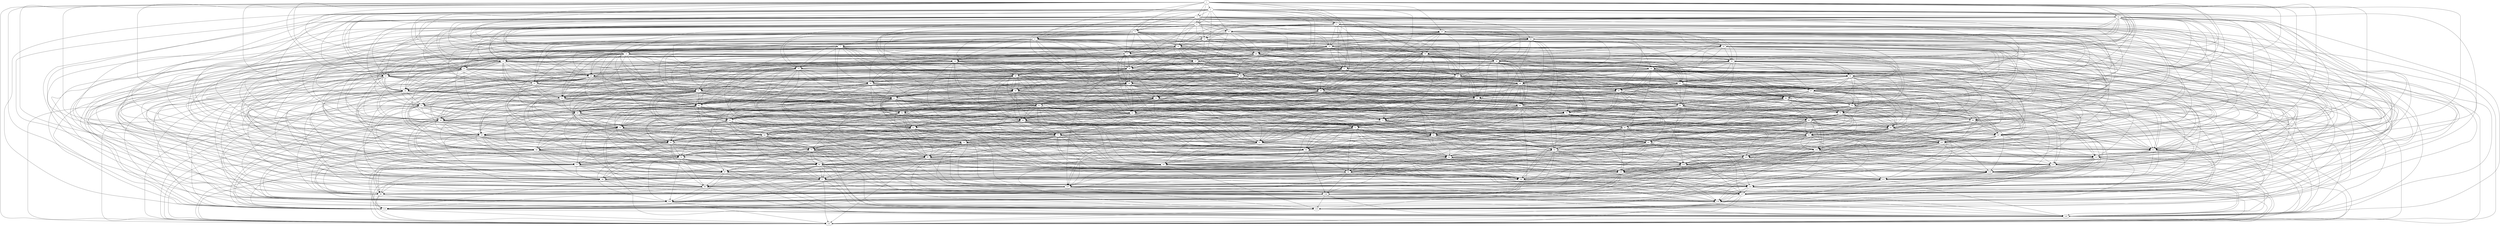 digraph G {
1 [label="1"];
2 [label="2"];
3 [label="3"];
4 [label="4"];
5 [label="5"];
6 [label="6"];
7 [label="7"];
8 [label="8"];
9 [label="9"];
10 [label="10"];
11 [label="11"];
12 [label="12"];
13 [label="13"];
14 [label="14"];
15 [label="15"];
16 [label="16"];
17 [label="17"];
18 [label="18"];
19 [label="19"];
20 [label="20"];
21 [label="21"];
22 [label="22"];
23 [label="23"];
24 [label="24"];
25 [label="25"];
26 [label="26"];
27 [label="27"];
28 [label="28"];
29 [label="29"];
30 [label="30"];
31 [label="31"];
32 [label="32"];
33 [label="33"];
34 [label="34"];
35 [label="35"];
36 [label="36"];
37 [label="37"];
38 [label="38"];
39 [label="39"];
40 [label="40"];
41 [label="41"];
42 [label="42"];
43 [label="43"];
44 [label="44"];
45 [label="45"];
46 [label="46"];
47 [label="47"];
48 [label="48"];
49 [label="49"];
50 [label="50"];
51 [label="51"];
52 [label="52"];
53 [label="53"];
54 [label="54"];
55 [label="55"];
56 [label="56"];
57 [label="57"];
58 [label="58"];
59 [label="59"];
60 [label="60"];
61 [label="61"];
62 [label="62"];
63 [label="63"];
64 [label="64"];
65 [label="65"];
66 [label="66"];
67 [label="67"];
68 [label="68"];
69 [label="69"];
70 [label="70"];
71 [label="71"];
72 [label="72"];
73 [label="73"];
74 [label="74"];
75 [label="75"];
76 [label="76"];
77 [label="77"];
78 [label="78"];
79 [label="79"];
80 [label="80"];
81 [label="81"];
82 [label="82"];
83 [label="83"];
84 [label="84"];
85 [label="85"];
86 [label="86"];
87 [label="87"];
88 [label="88"];
89 [label="89"];
90 [label="90"];
91 [label="91"];
92 [label="92"];
93 [label="93"];
94 [label="94"];
95 [label="95"];
96 [label="96"];
97 [label="97"];
98 [label="98"];
99 [label="99"];
100 [label="100"];
101 [label="101"];
102 [label="102"];
103 [label="103"];
104 [label="104"];
105 [label="105"];
106 [label="106"];
107 [label="107"];
108 [label="108"];
109 [label="109"];
110 [label="110"];
111 [label="111"];
112 [label="112"];
113 [label="113"];
114 [label="114"];
115 [label="115"];
116 [label="116"];
117 [label="117"];
118 [label="118"];
119 [label="119"];
120 [label="120"];
121 [label="121"];
1 -> 13;
1 -> 25;
1 -> 37;
1 -> 49;
1 -> 61;
1 -> 73;
1 -> 85;
1 -> 97;
1 -> 109;
1 -> 121;
1 -> 2;
1 -> 3;
1 -> 4;
1 -> 5;
1 -> 6;
1 -> 7;
1 -> 8;
1 -> 9;
1 -> 10;
1 -> 11;
1 -> 12;
1 -> 23;
1 -> 34;
1 -> 45;
1 -> 56;
1 -> 67;
1 -> 78;
1 -> 89;
1 -> 100;
1 -> 111;
2 -> 14;
2 -> 26;
2 -> 38;
2 -> 50;
2 -> 62;
2 -> 74;
2 -> 86;
2 -> 98;
2 -> 110;
2 -> 12;
2 -> 3;
2 -> 4;
2 -> 5;
2 -> 6;
2 -> 7;
2 -> 8;
2 -> 9;
2 -> 10;
2 -> 11;
2 -> 13;
2 -> 24;
2 -> 35;
2 -> 46;
2 -> 57;
2 -> 68;
2 -> 79;
2 -> 90;
2 -> 101;
2 -> 112;
3 -> 15;
3 -> 27;
3 -> 39;
3 -> 51;
3 -> 63;
3 -> 75;
3 -> 87;
3 -> 99;
3 -> 13;
3 -> 23;
3 -> 4;
3 -> 5;
3 -> 6;
3 -> 7;
3 -> 8;
3 -> 9;
3 -> 10;
3 -> 11;
3 -> 14;
3 -> 25;
3 -> 36;
3 -> 47;
3 -> 58;
3 -> 69;
3 -> 80;
3 -> 91;
3 -> 102;
3 -> 113;
4 -> 16;
4 -> 28;
4 -> 40;
4 -> 52;
4 -> 64;
4 -> 76;
4 -> 88;
4 -> 14;
4 -> 24;
4 -> 34;
4 -> 5;
4 -> 6;
4 -> 7;
4 -> 8;
4 -> 9;
4 -> 10;
4 -> 11;
4 -> 15;
4 -> 26;
4 -> 37;
4 -> 48;
4 -> 59;
4 -> 70;
4 -> 81;
4 -> 92;
4 -> 103;
4 -> 114;
5 -> 17;
5 -> 29;
5 -> 41;
5 -> 53;
5 -> 65;
5 -> 77;
5 -> 15;
5 -> 25;
5 -> 35;
5 -> 45;
5 -> 6;
5 -> 7;
5 -> 8;
5 -> 9;
5 -> 10;
5 -> 11;
5 -> 16;
5 -> 27;
5 -> 38;
5 -> 49;
5 -> 60;
5 -> 71;
5 -> 82;
5 -> 93;
5 -> 104;
5 -> 115;
6 -> 18;
6 -> 30;
6 -> 42;
6 -> 54;
6 -> 66;
6 -> 16;
6 -> 26;
6 -> 36;
6 -> 46;
6 -> 56;
6 -> 7;
6 -> 8;
6 -> 9;
6 -> 10;
6 -> 11;
6 -> 17;
6 -> 28;
6 -> 39;
6 -> 50;
6 -> 61;
6 -> 72;
6 -> 83;
6 -> 94;
6 -> 105;
6 -> 116;
7 -> 19;
7 -> 31;
7 -> 43;
7 -> 55;
7 -> 17;
7 -> 27;
7 -> 37;
7 -> 47;
7 -> 57;
7 -> 67;
7 -> 8;
7 -> 9;
7 -> 10;
7 -> 11;
7 -> 18;
7 -> 29;
7 -> 40;
7 -> 51;
7 -> 62;
7 -> 73;
7 -> 84;
7 -> 95;
7 -> 106;
7 -> 117;
8 -> 20;
8 -> 32;
8 -> 44;
8 -> 18;
8 -> 28;
8 -> 38;
8 -> 48;
8 -> 58;
8 -> 68;
8 -> 78;
8 -> 9;
8 -> 10;
8 -> 11;
8 -> 19;
8 -> 30;
8 -> 41;
8 -> 52;
8 -> 63;
8 -> 74;
8 -> 85;
8 -> 96;
8 -> 107;
8 -> 118;
9 -> 21;
9 -> 33;
9 -> 19;
9 -> 29;
9 -> 39;
9 -> 49;
9 -> 59;
9 -> 69;
9 -> 79;
9 -> 89;
9 -> 10;
9 -> 11;
9 -> 20;
9 -> 31;
9 -> 42;
9 -> 53;
9 -> 64;
9 -> 75;
9 -> 86;
9 -> 97;
9 -> 108;
9 -> 119;
10 -> 22;
10 -> 20;
10 -> 30;
10 -> 40;
10 -> 50;
10 -> 60;
10 -> 70;
10 -> 80;
10 -> 90;
10 -> 100;
10 -> 11;
10 -> 21;
10 -> 32;
10 -> 43;
10 -> 54;
10 -> 65;
10 -> 76;
10 -> 87;
10 -> 98;
10 -> 109;
10 -> 120;
11 -> 21;
11 -> 31;
11 -> 41;
11 -> 51;
11 -> 61;
11 -> 71;
11 -> 81;
11 -> 91;
11 -> 101;
11 -> 111;
11 -> 22;
11 -> 33;
11 -> 44;
11 -> 55;
11 -> 66;
11 -> 77;
11 -> 88;
11 -> 99;
11 -> 110;
11 -> 121;
12 -> 24;
12 -> 36;
12 -> 48;
12 -> 60;
12 -> 72;
12 -> 84;
12 -> 96;
12 -> 108;
12 -> 120;
12 -> 13;
12 -> 14;
12 -> 15;
12 -> 16;
12 -> 17;
12 -> 18;
12 -> 19;
12 -> 20;
12 -> 21;
12 -> 22;
12 -> 23;
12 -> 34;
12 -> 45;
12 -> 56;
12 -> 67;
12 -> 78;
12 -> 89;
12 -> 100;
12 -> 111;
13 -> 25;
13 -> 37;
13 -> 49;
13 -> 61;
13 -> 73;
13 -> 85;
13 -> 97;
13 -> 109;
13 -> 121;
13 -> 23;
13 -> 14;
13 -> 15;
13 -> 16;
13 -> 17;
13 -> 18;
13 -> 19;
13 -> 20;
13 -> 21;
13 -> 22;
13 -> 24;
13 -> 35;
13 -> 46;
13 -> 57;
13 -> 68;
13 -> 79;
13 -> 90;
13 -> 101;
13 -> 112;
14 -> 26;
14 -> 38;
14 -> 50;
14 -> 62;
14 -> 74;
14 -> 86;
14 -> 98;
14 -> 110;
14 -> 24;
14 -> 34;
14 -> 15;
14 -> 16;
14 -> 17;
14 -> 18;
14 -> 19;
14 -> 20;
14 -> 21;
14 -> 22;
14 -> 25;
14 -> 36;
14 -> 47;
14 -> 58;
14 -> 69;
14 -> 80;
14 -> 91;
14 -> 102;
14 -> 113;
15 -> 27;
15 -> 39;
15 -> 51;
15 -> 63;
15 -> 75;
15 -> 87;
15 -> 99;
15 -> 25;
15 -> 35;
15 -> 45;
15 -> 16;
15 -> 17;
15 -> 18;
15 -> 19;
15 -> 20;
15 -> 21;
15 -> 22;
15 -> 26;
15 -> 37;
15 -> 48;
15 -> 59;
15 -> 70;
15 -> 81;
15 -> 92;
15 -> 103;
15 -> 114;
16 -> 28;
16 -> 40;
16 -> 52;
16 -> 64;
16 -> 76;
16 -> 88;
16 -> 26;
16 -> 36;
16 -> 46;
16 -> 56;
16 -> 17;
16 -> 18;
16 -> 19;
16 -> 20;
16 -> 21;
16 -> 22;
16 -> 27;
16 -> 38;
16 -> 49;
16 -> 60;
16 -> 71;
16 -> 82;
16 -> 93;
16 -> 104;
16 -> 115;
17 -> 29;
17 -> 41;
17 -> 53;
17 -> 65;
17 -> 77;
17 -> 27;
17 -> 37;
17 -> 47;
17 -> 57;
17 -> 67;
17 -> 18;
17 -> 19;
17 -> 20;
17 -> 21;
17 -> 22;
17 -> 28;
17 -> 39;
17 -> 50;
17 -> 61;
17 -> 72;
17 -> 83;
17 -> 94;
17 -> 105;
17 -> 116;
18 -> 30;
18 -> 42;
18 -> 54;
18 -> 66;
18 -> 28;
18 -> 38;
18 -> 48;
18 -> 58;
18 -> 68;
18 -> 78;
18 -> 19;
18 -> 20;
18 -> 21;
18 -> 22;
18 -> 29;
18 -> 40;
18 -> 51;
18 -> 62;
18 -> 73;
18 -> 84;
18 -> 95;
18 -> 106;
18 -> 117;
19 -> 31;
19 -> 43;
19 -> 55;
19 -> 29;
19 -> 39;
19 -> 49;
19 -> 59;
19 -> 69;
19 -> 79;
19 -> 89;
19 -> 20;
19 -> 21;
19 -> 22;
19 -> 30;
19 -> 41;
19 -> 52;
19 -> 63;
19 -> 74;
19 -> 85;
19 -> 96;
19 -> 107;
19 -> 118;
20 -> 32;
20 -> 44;
20 -> 30;
20 -> 40;
20 -> 50;
20 -> 60;
20 -> 70;
20 -> 80;
20 -> 90;
20 -> 100;
20 -> 21;
20 -> 22;
20 -> 31;
20 -> 42;
20 -> 53;
20 -> 64;
20 -> 75;
20 -> 86;
20 -> 97;
20 -> 108;
20 -> 119;
21 -> 33;
21 -> 31;
21 -> 41;
21 -> 51;
21 -> 61;
21 -> 71;
21 -> 81;
21 -> 91;
21 -> 101;
21 -> 111;
21 -> 22;
21 -> 32;
21 -> 43;
21 -> 54;
21 -> 65;
21 -> 76;
21 -> 87;
21 -> 98;
21 -> 109;
21 -> 120;
22 -> 32;
22 -> 42;
22 -> 52;
22 -> 62;
22 -> 72;
22 -> 82;
22 -> 92;
22 -> 102;
22 -> 112;
22 -> 33;
22 -> 44;
22 -> 55;
22 -> 66;
22 -> 77;
22 -> 88;
22 -> 99;
22 -> 110;
22 -> 121;
23 -> 35;
23 -> 47;
23 -> 59;
23 -> 71;
23 -> 83;
23 -> 95;
23 -> 107;
23 -> 119;
23 -> 24;
23 -> 25;
23 -> 26;
23 -> 27;
23 -> 28;
23 -> 29;
23 -> 30;
23 -> 31;
23 -> 32;
23 -> 33;
23 -> 34;
23 -> 45;
23 -> 56;
23 -> 67;
23 -> 78;
23 -> 89;
23 -> 100;
23 -> 111;
24 -> 36;
24 -> 48;
24 -> 60;
24 -> 72;
24 -> 84;
24 -> 96;
24 -> 108;
24 -> 120;
24 -> 34;
24 -> 25;
24 -> 26;
24 -> 27;
24 -> 28;
24 -> 29;
24 -> 30;
24 -> 31;
24 -> 32;
24 -> 33;
24 -> 35;
24 -> 46;
24 -> 57;
24 -> 68;
24 -> 79;
24 -> 90;
24 -> 101;
24 -> 112;
25 -> 37;
25 -> 49;
25 -> 61;
25 -> 73;
25 -> 85;
25 -> 97;
25 -> 109;
25 -> 121;
25 -> 35;
25 -> 45;
25 -> 26;
25 -> 27;
25 -> 28;
25 -> 29;
25 -> 30;
25 -> 31;
25 -> 32;
25 -> 33;
25 -> 36;
25 -> 47;
25 -> 58;
25 -> 69;
25 -> 80;
25 -> 91;
25 -> 102;
25 -> 113;
26 -> 38;
26 -> 50;
26 -> 62;
26 -> 74;
26 -> 86;
26 -> 98;
26 -> 110;
26 -> 36;
26 -> 46;
26 -> 56;
26 -> 27;
26 -> 28;
26 -> 29;
26 -> 30;
26 -> 31;
26 -> 32;
26 -> 33;
26 -> 37;
26 -> 48;
26 -> 59;
26 -> 70;
26 -> 81;
26 -> 92;
26 -> 103;
26 -> 114;
27 -> 39;
27 -> 51;
27 -> 63;
27 -> 75;
27 -> 87;
27 -> 99;
27 -> 37;
27 -> 47;
27 -> 57;
27 -> 67;
27 -> 28;
27 -> 29;
27 -> 30;
27 -> 31;
27 -> 32;
27 -> 33;
27 -> 38;
27 -> 49;
27 -> 60;
27 -> 71;
27 -> 82;
27 -> 93;
27 -> 104;
27 -> 115;
28 -> 40;
28 -> 52;
28 -> 64;
28 -> 76;
28 -> 88;
28 -> 38;
28 -> 48;
28 -> 58;
28 -> 68;
28 -> 78;
28 -> 29;
28 -> 30;
28 -> 31;
28 -> 32;
28 -> 33;
28 -> 39;
28 -> 50;
28 -> 61;
28 -> 72;
28 -> 83;
28 -> 94;
28 -> 105;
28 -> 116;
29 -> 41;
29 -> 53;
29 -> 65;
29 -> 77;
29 -> 39;
29 -> 49;
29 -> 59;
29 -> 69;
29 -> 79;
29 -> 89;
29 -> 30;
29 -> 31;
29 -> 32;
29 -> 33;
29 -> 40;
29 -> 51;
29 -> 62;
29 -> 73;
29 -> 84;
29 -> 95;
29 -> 106;
29 -> 117;
30 -> 42;
30 -> 54;
30 -> 66;
30 -> 40;
30 -> 50;
30 -> 60;
30 -> 70;
30 -> 80;
30 -> 90;
30 -> 100;
30 -> 31;
30 -> 32;
30 -> 33;
30 -> 41;
30 -> 52;
30 -> 63;
30 -> 74;
30 -> 85;
30 -> 96;
30 -> 107;
30 -> 118;
31 -> 43;
31 -> 55;
31 -> 41;
31 -> 51;
31 -> 61;
31 -> 71;
31 -> 81;
31 -> 91;
31 -> 101;
31 -> 111;
31 -> 32;
31 -> 33;
31 -> 42;
31 -> 53;
31 -> 64;
31 -> 75;
31 -> 86;
31 -> 97;
31 -> 108;
31 -> 119;
32 -> 44;
32 -> 42;
32 -> 52;
32 -> 62;
32 -> 72;
32 -> 82;
32 -> 92;
32 -> 102;
32 -> 112;
32 -> 33;
32 -> 43;
32 -> 54;
32 -> 65;
32 -> 76;
32 -> 87;
32 -> 98;
32 -> 109;
32 -> 120;
33 -> 43;
33 -> 53;
33 -> 63;
33 -> 73;
33 -> 83;
33 -> 93;
33 -> 103;
33 -> 113;
33 -> 44;
33 -> 55;
33 -> 66;
33 -> 77;
33 -> 88;
33 -> 99;
33 -> 110;
33 -> 121;
34 -> 46;
34 -> 58;
34 -> 70;
34 -> 82;
34 -> 94;
34 -> 106;
34 -> 118;
34 -> 35;
34 -> 36;
34 -> 37;
34 -> 38;
34 -> 39;
34 -> 40;
34 -> 41;
34 -> 42;
34 -> 43;
34 -> 44;
34 -> 45;
34 -> 56;
34 -> 67;
34 -> 78;
34 -> 89;
34 -> 100;
34 -> 111;
35 -> 47;
35 -> 59;
35 -> 71;
35 -> 83;
35 -> 95;
35 -> 107;
35 -> 119;
35 -> 45;
35 -> 36;
35 -> 37;
35 -> 38;
35 -> 39;
35 -> 40;
35 -> 41;
35 -> 42;
35 -> 43;
35 -> 44;
35 -> 46;
35 -> 57;
35 -> 68;
35 -> 79;
35 -> 90;
35 -> 101;
35 -> 112;
36 -> 48;
36 -> 60;
36 -> 72;
36 -> 84;
36 -> 96;
36 -> 108;
36 -> 120;
36 -> 46;
36 -> 56;
36 -> 37;
36 -> 38;
36 -> 39;
36 -> 40;
36 -> 41;
36 -> 42;
36 -> 43;
36 -> 44;
36 -> 47;
36 -> 58;
36 -> 69;
36 -> 80;
36 -> 91;
36 -> 102;
36 -> 113;
37 -> 49;
37 -> 61;
37 -> 73;
37 -> 85;
37 -> 97;
37 -> 109;
37 -> 121;
37 -> 47;
37 -> 57;
37 -> 67;
37 -> 38;
37 -> 39;
37 -> 40;
37 -> 41;
37 -> 42;
37 -> 43;
37 -> 44;
37 -> 48;
37 -> 59;
37 -> 70;
37 -> 81;
37 -> 92;
37 -> 103;
37 -> 114;
38 -> 50;
38 -> 62;
38 -> 74;
38 -> 86;
38 -> 98;
38 -> 110;
38 -> 48;
38 -> 58;
38 -> 68;
38 -> 78;
38 -> 39;
38 -> 40;
38 -> 41;
38 -> 42;
38 -> 43;
38 -> 44;
38 -> 49;
38 -> 60;
38 -> 71;
38 -> 82;
38 -> 93;
38 -> 104;
38 -> 115;
39 -> 51;
39 -> 63;
39 -> 75;
39 -> 87;
39 -> 99;
39 -> 49;
39 -> 59;
39 -> 69;
39 -> 79;
39 -> 89;
39 -> 40;
39 -> 41;
39 -> 42;
39 -> 43;
39 -> 44;
39 -> 50;
39 -> 61;
39 -> 72;
39 -> 83;
39 -> 94;
39 -> 105;
39 -> 116;
40 -> 52;
40 -> 64;
40 -> 76;
40 -> 88;
40 -> 50;
40 -> 60;
40 -> 70;
40 -> 80;
40 -> 90;
40 -> 100;
40 -> 41;
40 -> 42;
40 -> 43;
40 -> 44;
40 -> 51;
40 -> 62;
40 -> 73;
40 -> 84;
40 -> 95;
40 -> 106;
40 -> 117;
41 -> 53;
41 -> 65;
41 -> 77;
41 -> 51;
41 -> 61;
41 -> 71;
41 -> 81;
41 -> 91;
41 -> 101;
41 -> 111;
41 -> 42;
41 -> 43;
41 -> 44;
41 -> 52;
41 -> 63;
41 -> 74;
41 -> 85;
41 -> 96;
41 -> 107;
41 -> 118;
42 -> 54;
42 -> 66;
42 -> 52;
42 -> 62;
42 -> 72;
42 -> 82;
42 -> 92;
42 -> 102;
42 -> 112;
42 -> 43;
42 -> 44;
42 -> 53;
42 -> 64;
42 -> 75;
42 -> 86;
42 -> 97;
42 -> 108;
42 -> 119;
43 -> 55;
43 -> 53;
43 -> 63;
43 -> 73;
43 -> 83;
43 -> 93;
43 -> 103;
43 -> 113;
43 -> 44;
43 -> 54;
43 -> 65;
43 -> 76;
43 -> 87;
43 -> 98;
43 -> 109;
43 -> 120;
44 -> 54;
44 -> 64;
44 -> 74;
44 -> 84;
44 -> 94;
44 -> 104;
44 -> 114;
44 -> 55;
44 -> 66;
44 -> 77;
44 -> 88;
44 -> 99;
44 -> 110;
44 -> 121;
45 -> 57;
45 -> 69;
45 -> 81;
45 -> 93;
45 -> 105;
45 -> 117;
45 -> 46;
45 -> 47;
45 -> 48;
45 -> 49;
45 -> 50;
45 -> 51;
45 -> 52;
45 -> 53;
45 -> 54;
45 -> 55;
45 -> 56;
45 -> 67;
45 -> 78;
45 -> 89;
45 -> 100;
45 -> 111;
46 -> 58;
46 -> 70;
46 -> 82;
46 -> 94;
46 -> 106;
46 -> 118;
46 -> 56;
46 -> 47;
46 -> 48;
46 -> 49;
46 -> 50;
46 -> 51;
46 -> 52;
46 -> 53;
46 -> 54;
46 -> 55;
46 -> 57;
46 -> 68;
46 -> 79;
46 -> 90;
46 -> 101;
46 -> 112;
47 -> 59;
47 -> 71;
47 -> 83;
47 -> 95;
47 -> 107;
47 -> 119;
47 -> 57;
47 -> 67;
47 -> 48;
47 -> 49;
47 -> 50;
47 -> 51;
47 -> 52;
47 -> 53;
47 -> 54;
47 -> 55;
47 -> 58;
47 -> 69;
47 -> 80;
47 -> 91;
47 -> 102;
47 -> 113;
48 -> 60;
48 -> 72;
48 -> 84;
48 -> 96;
48 -> 108;
48 -> 120;
48 -> 58;
48 -> 68;
48 -> 78;
48 -> 49;
48 -> 50;
48 -> 51;
48 -> 52;
48 -> 53;
48 -> 54;
48 -> 55;
48 -> 59;
48 -> 70;
48 -> 81;
48 -> 92;
48 -> 103;
48 -> 114;
49 -> 61;
49 -> 73;
49 -> 85;
49 -> 97;
49 -> 109;
49 -> 121;
49 -> 59;
49 -> 69;
49 -> 79;
49 -> 89;
49 -> 50;
49 -> 51;
49 -> 52;
49 -> 53;
49 -> 54;
49 -> 55;
49 -> 60;
49 -> 71;
49 -> 82;
49 -> 93;
49 -> 104;
49 -> 115;
50 -> 62;
50 -> 74;
50 -> 86;
50 -> 98;
50 -> 110;
50 -> 60;
50 -> 70;
50 -> 80;
50 -> 90;
50 -> 100;
50 -> 51;
50 -> 52;
50 -> 53;
50 -> 54;
50 -> 55;
50 -> 61;
50 -> 72;
50 -> 83;
50 -> 94;
50 -> 105;
50 -> 116;
51 -> 63;
51 -> 75;
51 -> 87;
51 -> 99;
51 -> 61;
51 -> 71;
51 -> 81;
51 -> 91;
51 -> 101;
51 -> 111;
51 -> 52;
51 -> 53;
51 -> 54;
51 -> 55;
51 -> 62;
51 -> 73;
51 -> 84;
51 -> 95;
51 -> 106;
51 -> 117;
52 -> 64;
52 -> 76;
52 -> 88;
52 -> 62;
52 -> 72;
52 -> 82;
52 -> 92;
52 -> 102;
52 -> 112;
52 -> 53;
52 -> 54;
52 -> 55;
52 -> 63;
52 -> 74;
52 -> 85;
52 -> 96;
52 -> 107;
52 -> 118;
53 -> 65;
53 -> 77;
53 -> 63;
53 -> 73;
53 -> 83;
53 -> 93;
53 -> 103;
53 -> 113;
53 -> 54;
53 -> 55;
53 -> 64;
53 -> 75;
53 -> 86;
53 -> 97;
53 -> 108;
53 -> 119;
54 -> 66;
54 -> 64;
54 -> 74;
54 -> 84;
54 -> 94;
54 -> 104;
54 -> 114;
54 -> 55;
54 -> 65;
54 -> 76;
54 -> 87;
54 -> 98;
54 -> 109;
54 -> 120;
55 -> 65;
55 -> 75;
55 -> 85;
55 -> 95;
55 -> 105;
55 -> 115;
55 -> 66;
55 -> 77;
55 -> 88;
55 -> 99;
55 -> 110;
55 -> 121;
56 -> 68;
56 -> 80;
56 -> 92;
56 -> 104;
56 -> 116;
56 -> 57;
56 -> 58;
56 -> 59;
56 -> 60;
56 -> 61;
56 -> 62;
56 -> 63;
56 -> 64;
56 -> 65;
56 -> 66;
56 -> 67;
56 -> 78;
56 -> 89;
56 -> 100;
56 -> 111;
57 -> 69;
57 -> 81;
57 -> 93;
57 -> 105;
57 -> 117;
57 -> 67;
57 -> 58;
57 -> 59;
57 -> 60;
57 -> 61;
57 -> 62;
57 -> 63;
57 -> 64;
57 -> 65;
57 -> 66;
57 -> 68;
57 -> 79;
57 -> 90;
57 -> 101;
57 -> 112;
58 -> 70;
58 -> 82;
58 -> 94;
58 -> 106;
58 -> 118;
58 -> 68;
58 -> 78;
58 -> 59;
58 -> 60;
58 -> 61;
58 -> 62;
58 -> 63;
58 -> 64;
58 -> 65;
58 -> 66;
58 -> 69;
58 -> 80;
58 -> 91;
58 -> 102;
58 -> 113;
59 -> 71;
59 -> 83;
59 -> 95;
59 -> 107;
59 -> 119;
59 -> 69;
59 -> 79;
59 -> 89;
59 -> 60;
59 -> 61;
59 -> 62;
59 -> 63;
59 -> 64;
59 -> 65;
59 -> 66;
59 -> 70;
59 -> 81;
59 -> 92;
59 -> 103;
59 -> 114;
60 -> 72;
60 -> 84;
60 -> 96;
60 -> 108;
60 -> 120;
60 -> 70;
60 -> 80;
60 -> 90;
60 -> 100;
60 -> 61;
60 -> 62;
60 -> 63;
60 -> 64;
60 -> 65;
60 -> 66;
60 -> 71;
60 -> 82;
60 -> 93;
60 -> 104;
60 -> 115;
61 -> 73;
61 -> 85;
61 -> 97;
61 -> 109;
61 -> 121;
61 -> 71;
61 -> 81;
61 -> 91;
61 -> 101;
61 -> 111;
61 -> 62;
61 -> 63;
61 -> 64;
61 -> 65;
61 -> 66;
61 -> 72;
61 -> 83;
61 -> 94;
61 -> 105;
61 -> 116;
62 -> 74;
62 -> 86;
62 -> 98;
62 -> 110;
62 -> 72;
62 -> 82;
62 -> 92;
62 -> 102;
62 -> 112;
62 -> 63;
62 -> 64;
62 -> 65;
62 -> 66;
62 -> 73;
62 -> 84;
62 -> 95;
62 -> 106;
62 -> 117;
63 -> 75;
63 -> 87;
63 -> 99;
63 -> 73;
63 -> 83;
63 -> 93;
63 -> 103;
63 -> 113;
63 -> 64;
63 -> 65;
63 -> 66;
63 -> 74;
63 -> 85;
63 -> 96;
63 -> 107;
63 -> 118;
64 -> 76;
64 -> 88;
64 -> 74;
64 -> 84;
64 -> 94;
64 -> 104;
64 -> 114;
64 -> 65;
64 -> 66;
64 -> 75;
64 -> 86;
64 -> 97;
64 -> 108;
64 -> 119;
65 -> 77;
65 -> 75;
65 -> 85;
65 -> 95;
65 -> 105;
65 -> 115;
65 -> 66;
65 -> 76;
65 -> 87;
65 -> 98;
65 -> 109;
65 -> 120;
66 -> 76;
66 -> 86;
66 -> 96;
66 -> 106;
66 -> 116;
66 -> 77;
66 -> 88;
66 -> 99;
66 -> 110;
66 -> 121;
67 -> 79;
67 -> 91;
67 -> 103;
67 -> 115;
67 -> 68;
67 -> 69;
67 -> 70;
67 -> 71;
67 -> 72;
67 -> 73;
67 -> 74;
67 -> 75;
67 -> 76;
67 -> 77;
67 -> 78;
67 -> 89;
67 -> 100;
67 -> 111;
68 -> 80;
68 -> 92;
68 -> 104;
68 -> 116;
68 -> 78;
68 -> 69;
68 -> 70;
68 -> 71;
68 -> 72;
68 -> 73;
68 -> 74;
68 -> 75;
68 -> 76;
68 -> 77;
68 -> 79;
68 -> 90;
68 -> 101;
68 -> 112;
69 -> 81;
69 -> 93;
69 -> 105;
69 -> 117;
69 -> 79;
69 -> 89;
69 -> 70;
69 -> 71;
69 -> 72;
69 -> 73;
69 -> 74;
69 -> 75;
69 -> 76;
69 -> 77;
69 -> 80;
69 -> 91;
69 -> 102;
69 -> 113;
70 -> 82;
70 -> 94;
70 -> 106;
70 -> 118;
70 -> 80;
70 -> 90;
70 -> 100;
70 -> 71;
70 -> 72;
70 -> 73;
70 -> 74;
70 -> 75;
70 -> 76;
70 -> 77;
70 -> 81;
70 -> 92;
70 -> 103;
70 -> 114;
71 -> 83;
71 -> 95;
71 -> 107;
71 -> 119;
71 -> 81;
71 -> 91;
71 -> 101;
71 -> 111;
71 -> 72;
71 -> 73;
71 -> 74;
71 -> 75;
71 -> 76;
71 -> 77;
71 -> 82;
71 -> 93;
71 -> 104;
71 -> 115;
72 -> 84;
72 -> 96;
72 -> 108;
72 -> 120;
72 -> 82;
72 -> 92;
72 -> 102;
72 -> 112;
72 -> 73;
72 -> 74;
72 -> 75;
72 -> 76;
72 -> 77;
72 -> 83;
72 -> 94;
72 -> 105;
72 -> 116;
73 -> 85;
73 -> 97;
73 -> 109;
73 -> 121;
73 -> 83;
73 -> 93;
73 -> 103;
73 -> 113;
73 -> 74;
73 -> 75;
73 -> 76;
73 -> 77;
73 -> 84;
73 -> 95;
73 -> 106;
73 -> 117;
74 -> 86;
74 -> 98;
74 -> 110;
74 -> 84;
74 -> 94;
74 -> 104;
74 -> 114;
74 -> 75;
74 -> 76;
74 -> 77;
74 -> 85;
74 -> 96;
74 -> 107;
74 -> 118;
75 -> 87;
75 -> 99;
75 -> 85;
75 -> 95;
75 -> 105;
75 -> 115;
75 -> 76;
75 -> 77;
75 -> 86;
75 -> 97;
75 -> 108;
75 -> 119;
76 -> 88;
76 -> 86;
76 -> 96;
76 -> 106;
76 -> 116;
76 -> 77;
76 -> 87;
76 -> 98;
76 -> 109;
76 -> 120;
77 -> 87;
77 -> 97;
77 -> 107;
77 -> 117;
77 -> 88;
77 -> 99;
77 -> 110;
77 -> 121;
78 -> 90;
78 -> 102;
78 -> 114;
78 -> 79;
78 -> 80;
78 -> 81;
78 -> 82;
78 -> 83;
78 -> 84;
78 -> 85;
78 -> 86;
78 -> 87;
78 -> 88;
78 -> 89;
78 -> 100;
78 -> 111;
79 -> 91;
79 -> 103;
79 -> 115;
79 -> 89;
79 -> 80;
79 -> 81;
79 -> 82;
79 -> 83;
79 -> 84;
79 -> 85;
79 -> 86;
79 -> 87;
79 -> 88;
79 -> 90;
79 -> 101;
79 -> 112;
80 -> 92;
80 -> 104;
80 -> 116;
80 -> 90;
80 -> 100;
80 -> 81;
80 -> 82;
80 -> 83;
80 -> 84;
80 -> 85;
80 -> 86;
80 -> 87;
80 -> 88;
80 -> 91;
80 -> 102;
80 -> 113;
81 -> 93;
81 -> 105;
81 -> 117;
81 -> 91;
81 -> 101;
81 -> 111;
81 -> 82;
81 -> 83;
81 -> 84;
81 -> 85;
81 -> 86;
81 -> 87;
81 -> 88;
81 -> 92;
81 -> 103;
81 -> 114;
82 -> 94;
82 -> 106;
82 -> 118;
82 -> 92;
82 -> 102;
82 -> 112;
82 -> 83;
82 -> 84;
82 -> 85;
82 -> 86;
82 -> 87;
82 -> 88;
82 -> 93;
82 -> 104;
82 -> 115;
83 -> 95;
83 -> 107;
83 -> 119;
83 -> 93;
83 -> 103;
83 -> 113;
83 -> 84;
83 -> 85;
83 -> 86;
83 -> 87;
83 -> 88;
83 -> 94;
83 -> 105;
83 -> 116;
84 -> 96;
84 -> 108;
84 -> 120;
84 -> 94;
84 -> 104;
84 -> 114;
84 -> 85;
84 -> 86;
84 -> 87;
84 -> 88;
84 -> 95;
84 -> 106;
84 -> 117;
85 -> 97;
85 -> 109;
85 -> 121;
85 -> 95;
85 -> 105;
85 -> 115;
85 -> 86;
85 -> 87;
85 -> 88;
85 -> 96;
85 -> 107;
85 -> 118;
86 -> 98;
86 -> 110;
86 -> 96;
86 -> 106;
86 -> 116;
86 -> 87;
86 -> 88;
86 -> 97;
86 -> 108;
86 -> 119;
87 -> 99;
87 -> 97;
87 -> 107;
87 -> 117;
87 -> 88;
87 -> 98;
87 -> 109;
87 -> 120;
88 -> 98;
88 -> 108;
88 -> 118;
88 -> 99;
88 -> 110;
88 -> 121;
89 -> 101;
89 -> 113;
89 -> 90;
89 -> 91;
89 -> 92;
89 -> 93;
89 -> 94;
89 -> 95;
89 -> 96;
89 -> 97;
89 -> 98;
89 -> 99;
89 -> 100;
89 -> 111;
90 -> 102;
90 -> 114;
90 -> 100;
90 -> 91;
90 -> 92;
90 -> 93;
90 -> 94;
90 -> 95;
90 -> 96;
90 -> 97;
90 -> 98;
90 -> 99;
90 -> 101;
90 -> 112;
91 -> 103;
91 -> 115;
91 -> 101;
91 -> 111;
91 -> 92;
91 -> 93;
91 -> 94;
91 -> 95;
91 -> 96;
91 -> 97;
91 -> 98;
91 -> 99;
91 -> 102;
91 -> 113;
92 -> 104;
92 -> 116;
92 -> 102;
92 -> 112;
92 -> 93;
92 -> 94;
92 -> 95;
92 -> 96;
92 -> 97;
92 -> 98;
92 -> 99;
92 -> 103;
92 -> 114;
93 -> 105;
93 -> 117;
93 -> 103;
93 -> 113;
93 -> 94;
93 -> 95;
93 -> 96;
93 -> 97;
93 -> 98;
93 -> 99;
93 -> 104;
93 -> 115;
94 -> 106;
94 -> 118;
94 -> 104;
94 -> 114;
94 -> 95;
94 -> 96;
94 -> 97;
94 -> 98;
94 -> 99;
94 -> 105;
94 -> 116;
95 -> 107;
95 -> 119;
95 -> 105;
95 -> 115;
95 -> 96;
95 -> 97;
95 -> 98;
95 -> 99;
95 -> 106;
95 -> 117;
96 -> 108;
96 -> 120;
96 -> 106;
96 -> 116;
96 -> 97;
96 -> 98;
96 -> 99;
96 -> 107;
96 -> 118;
97 -> 109;
97 -> 121;
97 -> 107;
97 -> 117;
97 -> 98;
97 -> 99;
97 -> 108;
97 -> 119;
98 -> 110;
98 -> 108;
98 -> 118;
98 -> 99;
98 -> 109;
98 -> 120;
99 -> 109;
99 -> 119;
99 -> 110;
99 -> 121;
100 -> 112;
100 -> 101;
100 -> 102;
100 -> 103;
100 -> 104;
100 -> 105;
100 -> 106;
100 -> 107;
100 -> 108;
100 -> 109;
100 -> 110;
100 -> 111;
101 -> 113;
101 -> 111;
101 -> 102;
101 -> 103;
101 -> 104;
101 -> 105;
101 -> 106;
101 -> 107;
101 -> 108;
101 -> 109;
101 -> 110;
101 -> 112;
102 -> 114;
102 -> 112;
102 -> 103;
102 -> 104;
102 -> 105;
102 -> 106;
102 -> 107;
102 -> 108;
102 -> 109;
102 -> 110;
102 -> 113;
103 -> 115;
103 -> 113;
103 -> 104;
103 -> 105;
103 -> 106;
103 -> 107;
103 -> 108;
103 -> 109;
103 -> 110;
103 -> 114;
104 -> 116;
104 -> 114;
104 -> 105;
104 -> 106;
104 -> 107;
104 -> 108;
104 -> 109;
104 -> 110;
104 -> 115;
105 -> 117;
105 -> 115;
105 -> 106;
105 -> 107;
105 -> 108;
105 -> 109;
105 -> 110;
105 -> 116;
106 -> 118;
106 -> 116;
106 -> 107;
106 -> 108;
106 -> 109;
106 -> 110;
106 -> 117;
107 -> 119;
107 -> 117;
107 -> 108;
107 -> 109;
107 -> 110;
107 -> 118;
108 -> 120;
108 -> 118;
108 -> 109;
108 -> 110;
108 -> 119;
109 -> 121;
109 -> 119;
109 -> 110;
109 -> 120;
110 -> 120;
110 -> 121;
111 -> 112;
111 -> 113;
111 -> 114;
111 -> 115;
111 -> 116;
111 -> 117;
111 -> 118;
111 -> 119;
111 -> 120;
111 -> 121;
112 -> 113;
112 -> 114;
112 -> 115;
112 -> 116;
112 -> 117;
112 -> 118;
112 -> 119;
112 -> 120;
112 -> 121;
113 -> 114;
113 -> 115;
113 -> 116;
113 -> 117;
113 -> 118;
113 -> 119;
113 -> 120;
113 -> 121;
114 -> 115;
114 -> 116;
114 -> 117;
114 -> 118;
114 -> 119;
114 -> 120;
114 -> 121;
115 -> 116;
115 -> 117;
115 -> 118;
115 -> 119;
115 -> 120;
115 -> 121;
116 -> 117;
116 -> 118;
116 -> 119;
116 -> 120;
116 -> 121;
117 -> 118;
117 -> 119;
117 -> 120;
117 -> 121;
118 -> 119;
118 -> 120;
118 -> 121;
119 -> 120;
119 -> 121;
120 -> 121;
}
